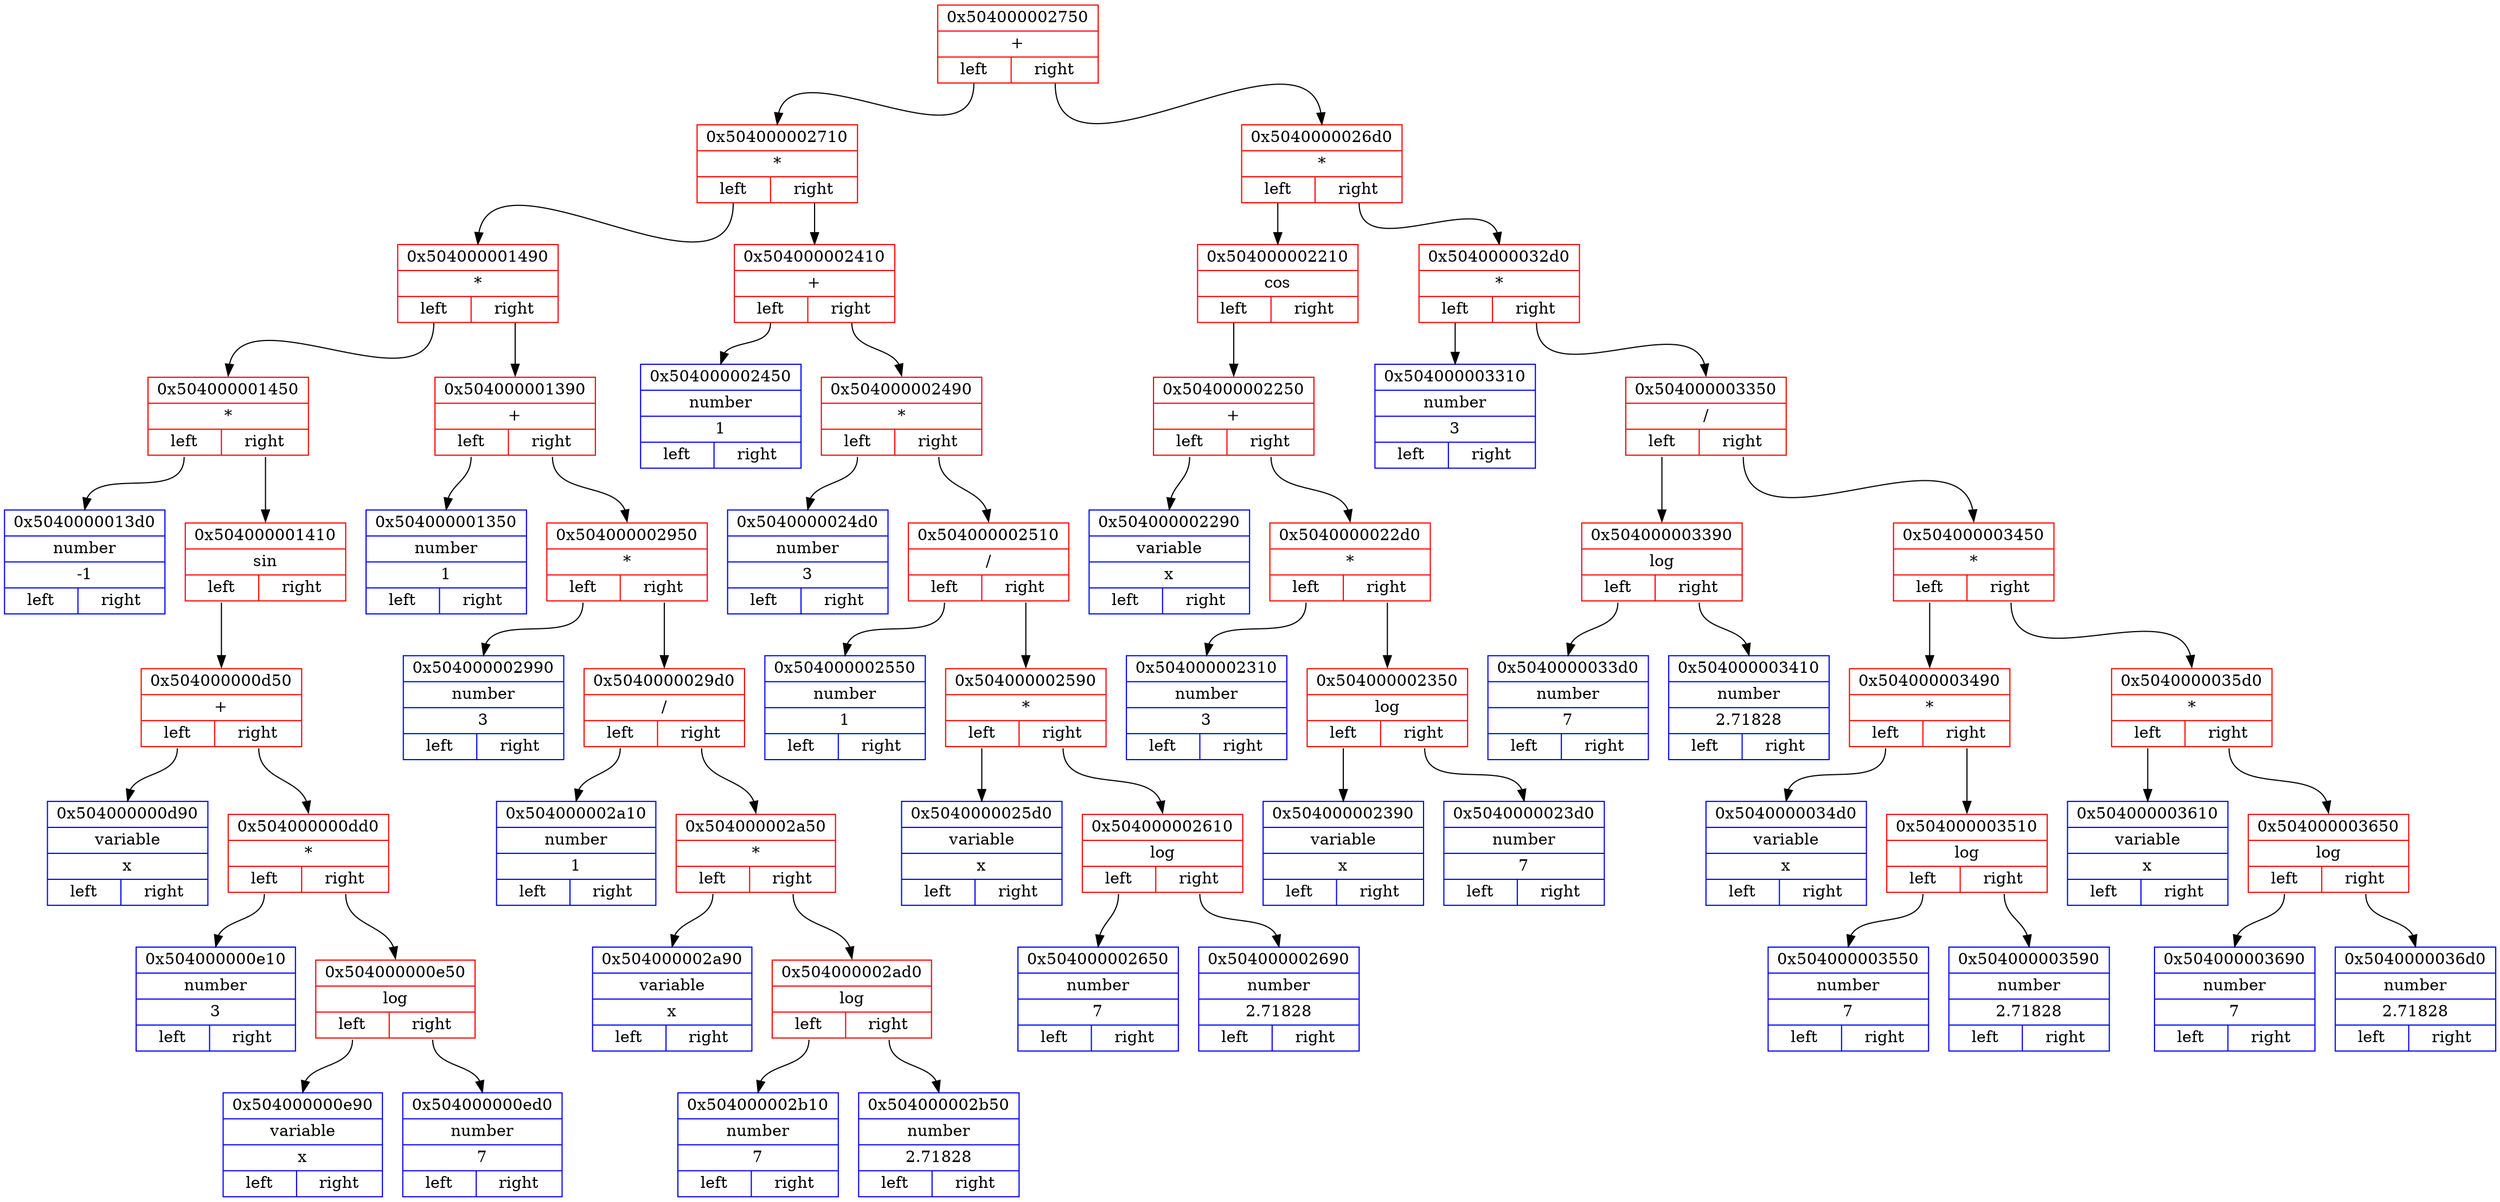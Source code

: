 digraph
{ 
rankdir=HR;

node0x504000002750 [ shape=record, color = red rank = 1, label= "{ 0x504000002750 | + | {<n0x504000002750_l> left | <n0x504000002750_r> right}} " ];
node0x504000002710 [ shape=record, color = red rank = 2, label= "{ 0x504000002710 | * | {<n0x504000002710_l> left | <n0x504000002710_r> right}} " ];
node0x504000001490 [ shape=record, color = red rank = 3, label= "{ 0x504000001490 | * | {<n0x504000001490_l> left | <n0x504000001490_r> right}} " ];
node0x504000001450 [ shape=record, color = red rank = 4, label= "{ 0x504000001450 | * | {<n0x504000001450_l> left | <n0x504000001450_r> right}} " ];
node0x5040000013d0 [ shape=record, color = blue rank = 5, label= "{ 0x5040000013d0 | number | -1 | {<n0x5040000013d0_l> left | <n0x5040000013d0_r> right}} " ];
node0x504000001450:<n0x504000001450_l>:s -> node0x5040000013d0:n [ color = black; ]
node0x504000001410 [ shape=record, color = red rank = 6, label= "{ 0x504000001410 | sin | {<n0x504000001410_l> left | <n0x504000001410_r> right}} " ];
node0x504000000d50 [ shape=record, color = red rank = 7, label= "{ 0x504000000d50 | + | {<n0x504000000d50_l> left | <n0x504000000d50_r> right}} " ];
node0x504000000d90 [ shape=record, color = blue rank = 8, label= "{ 0x504000000d90 | variable | x | {<n0x504000000d90_l> left | <n0x504000000d90_r> right}} " ];
node0x504000000d50:<n0x504000000d50_l>:s -> node0x504000000d90:n [ color = black; ]
node0x504000000dd0 [ shape=record, color = red rank = 9, label= "{ 0x504000000dd0 | * | {<n0x504000000dd0_l> left | <n0x504000000dd0_r> right}} " ];
node0x504000000e10 [ shape=record, color = blue rank = 10, label= "{ 0x504000000e10 | number | 3 | {<n0x504000000e10_l> left | <n0x504000000e10_r> right}} " ];
node0x504000000dd0:<n0x504000000dd0_l>:s -> node0x504000000e10:n [ color = black; ]
node0x504000000e50 [ shape=record, color = red rank = 11, label= "{ 0x504000000e50 | log | {<n0x504000000e50_l> left | <n0x504000000e50_r> right}} " ];
node0x504000000e90 [ shape=record, color = blue rank = 12, label= "{ 0x504000000e90 | variable | x | {<n0x504000000e90_l> left | <n0x504000000e90_r> right}} " ];
node0x504000000e50:<n0x504000000e50_l>:s -> node0x504000000e90:n [ color = black; ]
node0x504000000ed0 [ shape=record, color = blue rank = 13, label= "{ 0x504000000ed0 | number | 7 | {<n0x504000000ed0_l> left | <n0x504000000ed0_r> right}} " ];
node0x504000000e50:<n0x504000000e50_r>:s -> node0x504000000ed0:n [ color = black; ]
node0x504000000dd0:<n0x504000000dd0_r>:s -> node0x504000000e50:n [ color = black; ]
node0x504000000d50:<n0x504000000d50_r>:s -> node0x504000000dd0:n [ color = black; ]
node0x504000001410:<n0x504000001410_l>:s -> node0x504000000d50:n [ color = black; ]
node0x504000001450:<n0x504000001450_r>:s -> node0x504000001410:n [ color = black; ]
node0x504000001490:<n0x504000001490_l>:s -> node0x504000001450:n [ color = black; ]
node0x504000001390 [ shape=record, color = red rank = 5, label= "{ 0x504000001390 | + | {<n0x504000001390_l> left | <n0x504000001390_r> right}} " ];
node0x504000001350 [ shape=record, color = blue rank = 6, label= "{ 0x504000001350 | number | 1 | {<n0x504000001350_l> left | <n0x504000001350_r> right}} " ];
node0x504000001390:<n0x504000001390_l>:s -> node0x504000001350:n [ color = black; ]
node0x504000002950 [ shape=record, color = red rank = 7, label= "{ 0x504000002950 | * | {<n0x504000002950_l> left | <n0x504000002950_r> right}} " ];
node0x504000002990 [ shape=record, color = blue rank = 8, label= "{ 0x504000002990 | number | 3 | {<n0x504000002990_l> left | <n0x504000002990_r> right}} " ];
node0x504000002950:<n0x504000002950_l>:s -> node0x504000002990:n [ color = black; ]
node0x5040000029d0 [ shape=record, color = red rank = 9, label= "{ 0x5040000029d0 | / | {<n0x5040000029d0_l> left | <n0x5040000029d0_r> right}} " ];
node0x504000002a10 [ shape=record, color = blue rank = 10, label= "{ 0x504000002a10 | number | 1 | {<n0x504000002a10_l> left | <n0x504000002a10_r> right}} " ];
node0x5040000029d0:<n0x5040000029d0_l>:s -> node0x504000002a10:n [ color = black; ]
node0x504000002a50 [ shape=record, color = red rank = 11, label= "{ 0x504000002a50 | * | {<n0x504000002a50_l> left | <n0x504000002a50_r> right}} " ];
node0x504000002a90 [ shape=record, color = blue rank = 12, label= "{ 0x504000002a90 | variable | x | {<n0x504000002a90_l> left | <n0x504000002a90_r> right}} " ];
node0x504000002a50:<n0x504000002a50_l>:s -> node0x504000002a90:n [ color = black; ]
node0x504000002ad0 [ shape=record, color = red rank = 13, label= "{ 0x504000002ad0 | log | {<n0x504000002ad0_l> left | <n0x504000002ad0_r> right}} " ];
node0x504000002b10 [ shape=record, color = blue rank = 14, label= "{ 0x504000002b10 | number | 7 | {<n0x504000002b10_l> left | <n0x504000002b10_r> right}} " ];
node0x504000002ad0:<n0x504000002ad0_l>:s -> node0x504000002b10:n [ color = black; ]
node0x504000002b50 [ shape=record, color = blue rank = 15, label= "{ 0x504000002b50 | number | 2.71828 | {<n0x504000002b50_l> left | <n0x504000002b50_r> right}} " ];
node0x504000002ad0:<n0x504000002ad0_r>:s -> node0x504000002b50:n [ color = black; ]
node0x504000002a50:<n0x504000002a50_r>:s -> node0x504000002ad0:n [ color = black; ]
node0x5040000029d0:<n0x5040000029d0_r>:s -> node0x504000002a50:n [ color = black; ]
node0x504000002950:<n0x504000002950_r>:s -> node0x5040000029d0:n [ color = black; ]
node0x504000001390:<n0x504000001390_r>:s -> node0x504000002950:n [ color = black; ]
node0x504000001490:<n0x504000001490_r>:s -> node0x504000001390:n [ color = black; ]
node0x504000002710:<n0x504000002710_l>:s -> node0x504000001490:n [ color = black; ]
node0x504000002410 [ shape=record, color = red rank = 4, label= "{ 0x504000002410 | + | {<n0x504000002410_l> left | <n0x504000002410_r> right}} " ];
node0x504000002450 [ shape=record, color = blue rank = 5, label= "{ 0x504000002450 | number | 1 | {<n0x504000002450_l> left | <n0x504000002450_r> right}} " ];
node0x504000002410:<n0x504000002410_l>:s -> node0x504000002450:n [ color = black; ]
node0x504000002490 [ shape=record, color = red rank = 6, label= "{ 0x504000002490 | * | {<n0x504000002490_l> left | <n0x504000002490_r> right}} " ];
node0x5040000024d0 [ shape=record, color = blue rank = 7, label= "{ 0x5040000024d0 | number | 3 | {<n0x5040000024d0_l> left | <n0x5040000024d0_r> right}} " ];
node0x504000002490:<n0x504000002490_l>:s -> node0x5040000024d0:n [ color = black; ]
node0x504000002510 [ shape=record, color = red rank = 8, label= "{ 0x504000002510 | / | {<n0x504000002510_l> left | <n0x504000002510_r> right}} " ];
node0x504000002550 [ shape=record, color = blue rank = 9, label= "{ 0x504000002550 | number | 1 | {<n0x504000002550_l> left | <n0x504000002550_r> right}} " ];
node0x504000002510:<n0x504000002510_l>:s -> node0x504000002550:n [ color = black; ]
node0x504000002590 [ shape=record, color = red rank = 10, label= "{ 0x504000002590 | * | {<n0x504000002590_l> left | <n0x504000002590_r> right}} " ];
node0x5040000025d0 [ shape=record, color = blue rank = 11, label= "{ 0x5040000025d0 | variable | x | {<n0x5040000025d0_l> left | <n0x5040000025d0_r> right}} " ];
node0x504000002590:<n0x504000002590_l>:s -> node0x5040000025d0:n [ color = black; ]
node0x504000002610 [ shape=record, color = red rank = 12, label= "{ 0x504000002610 | log | {<n0x504000002610_l> left | <n0x504000002610_r> right}} " ];
node0x504000002650 [ shape=record, color = blue rank = 13, label= "{ 0x504000002650 | number | 7 | {<n0x504000002650_l> left | <n0x504000002650_r> right}} " ];
node0x504000002610:<n0x504000002610_l>:s -> node0x504000002650:n [ color = black; ]
node0x504000002690 [ shape=record, color = blue rank = 14, label= "{ 0x504000002690 | number | 2.71828 | {<n0x504000002690_l> left | <n0x504000002690_r> right}} " ];
node0x504000002610:<n0x504000002610_r>:s -> node0x504000002690:n [ color = black; ]
node0x504000002590:<n0x504000002590_r>:s -> node0x504000002610:n [ color = black; ]
node0x504000002510:<n0x504000002510_r>:s -> node0x504000002590:n [ color = black; ]
node0x504000002490:<n0x504000002490_r>:s -> node0x504000002510:n [ color = black; ]
node0x504000002410:<n0x504000002410_r>:s -> node0x504000002490:n [ color = black; ]
node0x504000002710:<n0x504000002710_r>:s -> node0x504000002410:n [ color = black; ]
node0x504000002750:<n0x504000002750_l>:s -> node0x504000002710:n [ color = black; ]
node0x5040000026d0 [ shape=record, color = red rank = 3, label= "{ 0x5040000026d0 | * | {<n0x5040000026d0_l> left | <n0x5040000026d0_r> right}} " ];
node0x504000002210 [ shape=record, color = red rank = 4, label= "{ 0x504000002210 | cos | {<n0x504000002210_l> left | <n0x504000002210_r> right}} " ];
node0x504000002250 [ shape=record, color = red rank = 5, label= "{ 0x504000002250 | + | {<n0x504000002250_l> left | <n0x504000002250_r> right}} " ];
node0x504000002290 [ shape=record, color = blue rank = 6, label= "{ 0x504000002290 | variable | x | {<n0x504000002290_l> left | <n0x504000002290_r> right}} " ];
node0x504000002250:<n0x504000002250_l>:s -> node0x504000002290:n [ color = black; ]
node0x5040000022d0 [ shape=record, color = red rank = 7, label= "{ 0x5040000022d0 | * | {<n0x5040000022d0_l> left | <n0x5040000022d0_r> right}} " ];
node0x504000002310 [ shape=record, color = blue rank = 8, label= "{ 0x504000002310 | number | 3 | {<n0x504000002310_l> left | <n0x504000002310_r> right}} " ];
node0x5040000022d0:<n0x5040000022d0_l>:s -> node0x504000002310:n [ color = black; ]
node0x504000002350 [ shape=record, color = red rank = 9, label= "{ 0x504000002350 | log | {<n0x504000002350_l> left | <n0x504000002350_r> right}} " ];
node0x504000002390 [ shape=record, color = blue rank = 10, label= "{ 0x504000002390 | variable | x | {<n0x504000002390_l> left | <n0x504000002390_r> right}} " ];
node0x504000002350:<n0x504000002350_l>:s -> node0x504000002390:n [ color = black; ]
node0x5040000023d0 [ shape=record, color = blue rank = 11, label= "{ 0x5040000023d0 | number | 7 | {<n0x5040000023d0_l> left | <n0x5040000023d0_r> right}} " ];
node0x504000002350:<n0x504000002350_r>:s -> node0x5040000023d0:n [ color = black; ]
node0x5040000022d0:<n0x5040000022d0_r>:s -> node0x504000002350:n [ color = black; ]
node0x504000002250:<n0x504000002250_r>:s -> node0x5040000022d0:n [ color = black; ]
node0x504000002210:<n0x504000002210_l>:s -> node0x504000002250:n [ color = black; ]
node0x5040000026d0:<n0x5040000026d0_l>:s -> node0x504000002210:n [ color = black; ]
node0x5040000032d0 [ shape=record, color = red rank = 5, label= "{ 0x5040000032d0 | * | {<n0x5040000032d0_l> left | <n0x5040000032d0_r> right}} " ];
node0x504000003310 [ shape=record, color = blue rank = 6, label= "{ 0x504000003310 | number | 3 | {<n0x504000003310_l> left | <n0x504000003310_r> right}} " ];
node0x5040000032d0:<n0x5040000032d0_l>:s -> node0x504000003310:n [ color = black; ]
node0x504000003350 [ shape=record, color = red rank = 7, label= "{ 0x504000003350 | / | {<n0x504000003350_l> left | <n0x504000003350_r> right}} " ];
node0x504000003390 [ shape=record, color = red rank = 8, label= "{ 0x504000003390 | log | {<n0x504000003390_l> left | <n0x504000003390_r> right}} " ];
node0x5040000033d0 [ shape=record, color = blue rank = 9, label= "{ 0x5040000033d0 | number | 7 | {<n0x5040000033d0_l> left | <n0x5040000033d0_r> right}} " ];
node0x504000003390:<n0x504000003390_l>:s -> node0x5040000033d0:n [ color = black; ]
node0x504000003410 [ shape=record, color = blue rank = 10, label= "{ 0x504000003410 | number | 2.71828 | {<n0x504000003410_l> left | <n0x504000003410_r> right}} " ];
node0x504000003390:<n0x504000003390_r>:s -> node0x504000003410:n [ color = black; ]
node0x504000003350:<n0x504000003350_l>:s -> node0x504000003390:n [ color = black; ]
node0x504000003450 [ shape=record, color = red rank = 9, label= "{ 0x504000003450 | * | {<n0x504000003450_l> left | <n0x504000003450_r> right}} " ];
node0x504000003490 [ shape=record, color = red rank = 10, label= "{ 0x504000003490 | * | {<n0x504000003490_l> left | <n0x504000003490_r> right}} " ];
node0x5040000034d0 [ shape=record, color = blue rank = 11, label= "{ 0x5040000034d0 | variable | x | {<n0x5040000034d0_l> left | <n0x5040000034d0_r> right}} " ];
node0x504000003490:<n0x504000003490_l>:s -> node0x5040000034d0:n [ color = black; ]
node0x504000003510 [ shape=record, color = red rank = 12, label= "{ 0x504000003510 | log | {<n0x504000003510_l> left | <n0x504000003510_r> right}} " ];
node0x504000003550 [ shape=record, color = blue rank = 13, label= "{ 0x504000003550 | number | 7 | {<n0x504000003550_l> left | <n0x504000003550_r> right}} " ];
node0x504000003510:<n0x504000003510_l>:s -> node0x504000003550:n [ color = black; ]
node0x504000003590 [ shape=record, color = blue rank = 14, label= "{ 0x504000003590 | number | 2.71828 | {<n0x504000003590_l> left | <n0x504000003590_r> right}} " ];
node0x504000003510:<n0x504000003510_r>:s -> node0x504000003590:n [ color = black; ]
node0x504000003490:<n0x504000003490_r>:s -> node0x504000003510:n [ color = black; ]
node0x504000003450:<n0x504000003450_l>:s -> node0x504000003490:n [ color = black; ]
node0x5040000035d0 [ shape=record, color = red rank = 11, label= "{ 0x5040000035d0 | * | {<n0x5040000035d0_l> left | <n0x5040000035d0_r> right}} " ];
node0x504000003610 [ shape=record, color = blue rank = 12, label= "{ 0x504000003610 | variable | x | {<n0x504000003610_l> left | <n0x504000003610_r> right}} " ];
node0x5040000035d0:<n0x5040000035d0_l>:s -> node0x504000003610:n [ color = black; ]
node0x504000003650 [ shape=record, color = red rank = 13, label= "{ 0x504000003650 | log | {<n0x504000003650_l> left | <n0x504000003650_r> right}} " ];
node0x504000003690 [ shape=record, color = blue rank = 14, label= "{ 0x504000003690 | number | 7 | {<n0x504000003690_l> left | <n0x504000003690_r> right}} " ];
node0x504000003650:<n0x504000003650_l>:s -> node0x504000003690:n [ color = black; ]
node0x5040000036d0 [ shape=record, color = blue rank = 15, label= "{ 0x5040000036d0 | number | 2.71828 | {<n0x5040000036d0_l> left | <n0x5040000036d0_r> right}} " ];
node0x504000003650:<n0x504000003650_r>:s -> node0x5040000036d0:n [ color = black; ]
node0x5040000035d0:<n0x5040000035d0_r>:s -> node0x504000003650:n [ color = black; ]
node0x504000003450:<n0x504000003450_r>:s -> node0x5040000035d0:n [ color = black; ]
node0x504000003350:<n0x504000003350_r>:s -> node0x504000003450:n [ color = black; ]
node0x5040000032d0:<n0x5040000032d0_r>:s -> node0x504000003350:n [ color = black; ]
node0x5040000026d0:<n0x5040000026d0_r>:s -> node0x5040000032d0:n [ color = black; ]
node0x504000002750:<n0x504000002750_r>:s -> node0x5040000026d0:n [ color = black; ]
}
